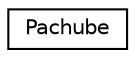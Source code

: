 digraph "Graphical Class Hierarchy"
{
  edge [fontname="Helvetica",fontsize="10",labelfontname="Helvetica",labelfontsize="10"];
  node [fontname="Helvetica",fontsize="10",shape=record];
  rankdir="LR";
  Node1 [label="Pachube",height=0.2,width=0.4,color="black", fillcolor="white", style="filled",URL="$class_pachube.html"];
}
